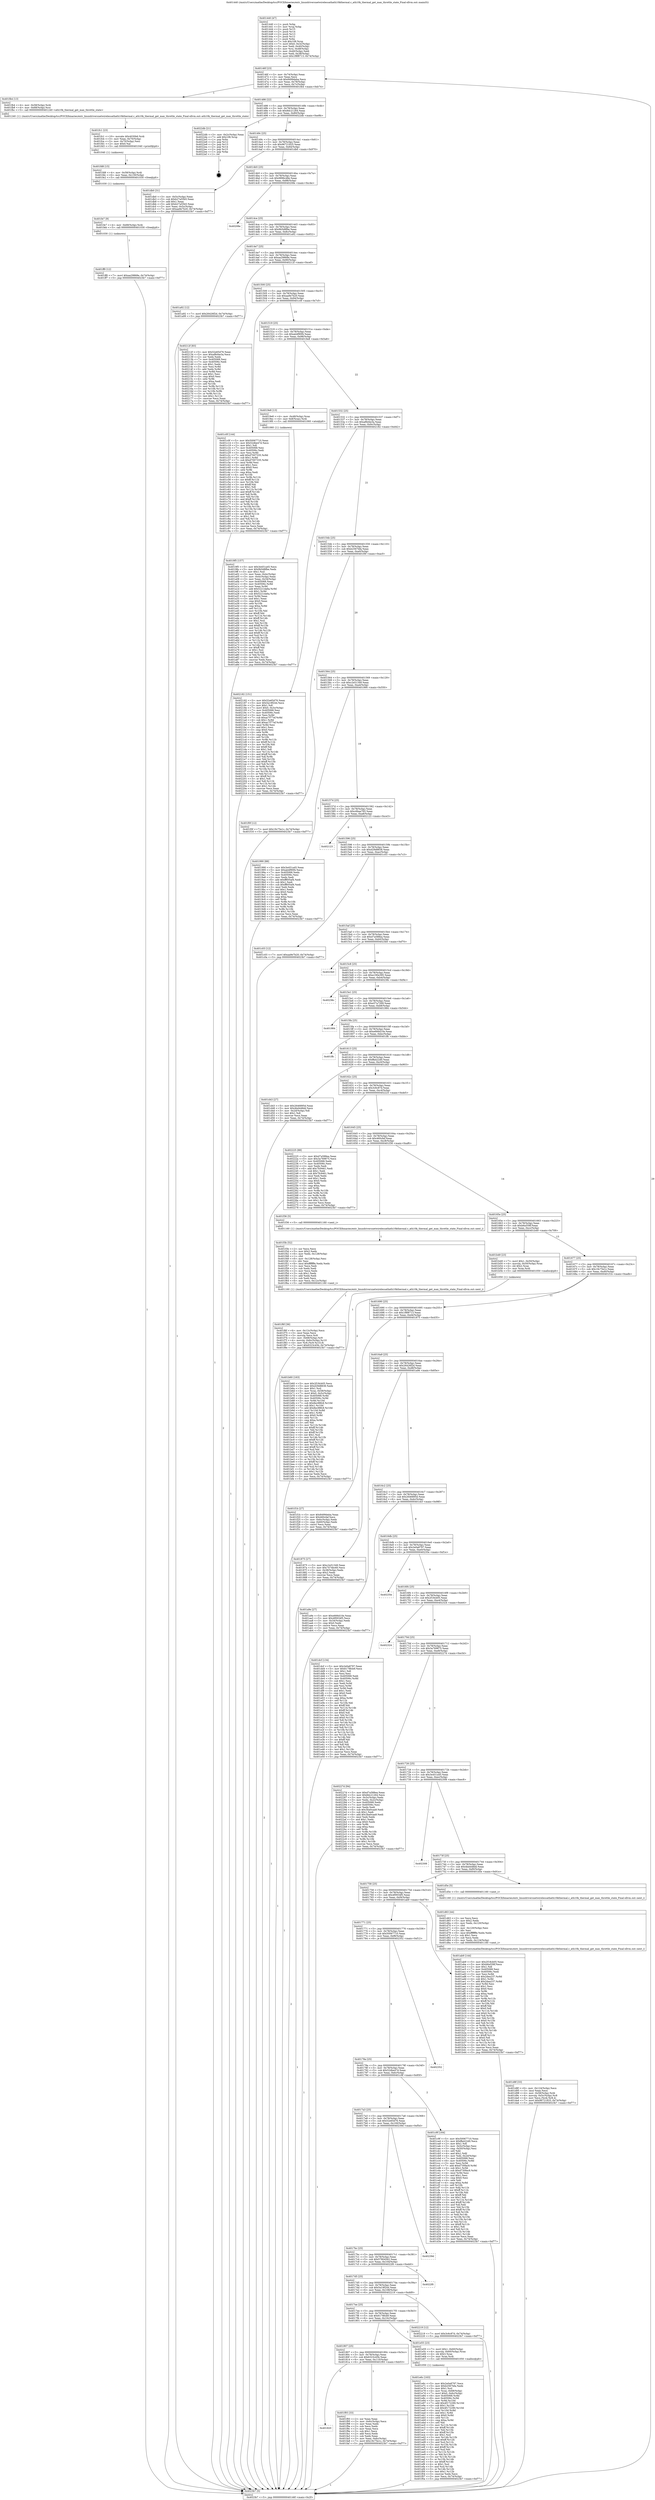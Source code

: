 digraph "0x401440" {
  label = "0x401440 (/mnt/c/Users/mathe/Desktop/tcc/POCII/binaries/extr_linuxdriversnetwirelessathath10kthermal.c_ath10k_thermal_get_max_throttle_state_Final-ollvm.out::main(0))"
  labelloc = "t"
  node[shape=record]

  Entry [label="",width=0.3,height=0.3,shape=circle,fillcolor=black,style=filled]
  "0x40146f" [label="{
     0x40146f [23]\l
     | [instrs]\l
     &nbsp;&nbsp;0x40146f \<+3\>: mov -0x74(%rbp),%eax\l
     &nbsp;&nbsp;0x401472 \<+2\>: mov %eax,%ecx\l
     &nbsp;&nbsp;0x401474 \<+6\>: sub $0x8499deba,%ecx\l
     &nbsp;&nbsp;0x40147a \<+3\>: mov %eax,-0x78(%rbp)\l
     &nbsp;&nbsp;0x40147d \<+3\>: mov %ecx,-0x7c(%rbp)\l
     &nbsp;&nbsp;0x401480 \<+6\>: je 0000000000401fb4 \<main+0xb74\>\l
  }"]
  "0x401fb4" [label="{
     0x401fb4 [13]\l
     | [instrs]\l
     &nbsp;&nbsp;0x401fb4 \<+4\>: mov -0x58(%rbp),%rdi\l
     &nbsp;&nbsp;0x401fb8 \<+4\>: mov -0x68(%rbp),%rsi\l
     &nbsp;&nbsp;0x401fbc \<+5\>: call 0000000000401240 \<ath10k_thermal_get_max_throttle_state\>\l
     | [calls]\l
     &nbsp;&nbsp;0x401240 \{1\} (/mnt/c/Users/mathe/Desktop/tcc/POCII/binaries/extr_linuxdriversnetwirelessathath10kthermal.c_ath10k_thermal_get_max_throttle_state_Final-ollvm.out::ath10k_thermal_get_max_throttle_state)\l
  }"]
  "0x401486" [label="{
     0x401486 [22]\l
     | [instrs]\l
     &nbsp;&nbsp;0x401486 \<+5\>: jmp 000000000040148b \<main+0x4b\>\l
     &nbsp;&nbsp;0x40148b \<+3\>: mov -0x78(%rbp),%eax\l
     &nbsp;&nbsp;0x40148e \<+5\>: sub $0x8dc21264,%eax\l
     &nbsp;&nbsp;0x401493 \<+3\>: mov %eax,-0x80(%rbp)\l
     &nbsp;&nbsp;0x401496 \<+6\>: je 00000000004022db \<main+0xe9b\>\l
  }"]
  Exit [label="",width=0.3,height=0.3,shape=circle,fillcolor=black,style=filled,peripheries=2]
  "0x4022db" [label="{
     0x4022db [21]\l
     | [instrs]\l
     &nbsp;&nbsp;0x4022db \<+3\>: mov -0x2c(%rbp),%eax\l
     &nbsp;&nbsp;0x4022de \<+7\>: add $0x108,%rsp\l
     &nbsp;&nbsp;0x4022e5 \<+1\>: pop %rbx\l
     &nbsp;&nbsp;0x4022e6 \<+2\>: pop %r12\l
     &nbsp;&nbsp;0x4022e8 \<+2\>: pop %r13\l
     &nbsp;&nbsp;0x4022ea \<+2\>: pop %r14\l
     &nbsp;&nbsp;0x4022ec \<+2\>: pop %r15\l
     &nbsp;&nbsp;0x4022ee \<+1\>: pop %rbp\l
     &nbsp;&nbsp;0x4022ef \<+1\>: ret\l
  }"]
  "0x40149c" [label="{
     0x40149c [25]\l
     | [instrs]\l
     &nbsp;&nbsp;0x40149c \<+5\>: jmp 00000000004014a1 \<main+0x61\>\l
     &nbsp;&nbsp;0x4014a1 \<+3\>: mov -0x78(%rbp),%eax\l
     &nbsp;&nbsp;0x4014a4 \<+5\>: sub $0x96721825,%eax\l
     &nbsp;&nbsp;0x4014a9 \<+6\>: mov %eax,-0x84(%rbp)\l
     &nbsp;&nbsp;0x4014af \<+6\>: je 0000000000401db0 \<main+0x970\>\l
  }"]
  "0x401ff0" [label="{
     0x401ff0 [12]\l
     | [instrs]\l
     &nbsp;&nbsp;0x401ff0 \<+7\>: movl $0xaa29868e,-0x74(%rbp)\l
     &nbsp;&nbsp;0x401ff7 \<+5\>: jmp 00000000004023b7 \<main+0xf77\>\l
  }"]
  "0x401db0" [label="{
     0x401db0 [31]\l
     | [instrs]\l
     &nbsp;&nbsp;0x401db0 \<+3\>: mov -0x5c(%rbp),%eax\l
     &nbsp;&nbsp;0x401db3 \<+5\>: sub $0xb27a55b5,%eax\l
     &nbsp;&nbsp;0x401db8 \<+3\>: add $0x1,%eax\l
     &nbsp;&nbsp;0x401dbb \<+5\>: add $0xb27a55b5,%eax\l
     &nbsp;&nbsp;0x401dc0 \<+3\>: mov %eax,-0x5c(%rbp)\l
     &nbsp;&nbsp;0x401dc3 \<+7\>: movl $0xaa9e7b20,-0x74(%rbp)\l
     &nbsp;&nbsp;0x401dca \<+5\>: jmp 00000000004023b7 \<main+0xf77\>\l
  }"]
  "0x4014b5" [label="{
     0x4014b5 [25]\l
     | [instrs]\l
     &nbsp;&nbsp;0x4014b5 \<+5\>: jmp 00000000004014ba \<main+0x7a\>\l
     &nbsp;&nbsp;0x4014ba \<+3\>: mov -0x78(%rbp),%eax\l
     &nbsp;&nbsp;0x4014bd \<+5\>: sub $0x9896c48e,%eax\l
     &nbsp;&nbsp;0x4014c2 \<+6\>: mov %eax,-0x88(%rbp)\l
     &nbsp;&nbsp;0x4014c8 \<+6\>: je 000000000040208e \<main+0xc4e\>\l
  }"]
  "0x401fe7" [label="{
     0x401fe7 [9]\l
     | [instrs]\l
     &nbsp;&nbsp;0x401fe7 \<+4\>: mov -0x68(%rbp),%rdi\l
     &nbsp;&nbsp;0x401feb \<+5\>: call 0000000000401030 \<free@plt\>\l
     | [calls]\l
     &nbsp;&nbsp;0x401030 \{1\} (unknown)\l
  }"]
  "0x40208e" [label="{
     0x40208e\l
  }", style=dashed]
  "0x4014ce" [label="{
     0x4014ce [25]\l
     | [instrs]\l
     &nbsp;&nbsp;0x4014ce \<+5\>: jmp 00000000004014d3 \<main+0x93\>\l
     &nbsp;&nbsp;0x4014d3 \<+3\>: mov -0x78(%rbp),%eax\l
     &nbsp;&nbsp;0x4014d6 \<+5\>: sub $0x9b5d8fbe,%eax\l
     &nbsp;&nbsp;0x4014db \<+6\>: mov %eax,-0x8c(%rbp)\l
     &nbsp;&nbsp;0x4014e1 \<+6\>: je 0000000000401a92 \<main+0x652\>\l
  }"]
  "0x401fd8" [label="{
     0x401fd8 [15]\l
     | [instrs]\l
     &nbsp;&nbsp;0x401fd8 \<+4\>: mov -0x58(%rbp),%rdi\l
     &nbsp;&nbsp;0x401fdc \<+6\>: mov %eax,-0x130(%rbp)\l
     &nbsp;&nbsp;0x401fe2 \<+5\>: call 0000000000401030 \<free@plt\>\l
     | [calls]\l
     &nbsp;&nbsp;0x401030 \{1\} (unknown)\l
  }"]
  "0x401a92" [label="{
     0x401a92 [12]\l
     | [instrs]\l
     &nbsp;&nbsp;0x401a92 \<+7\>: movl $0x26426f2d,-0x74(%rbp)\l
     &nbsp;&nbsp;0x401a99 \<+5\>: jmp 00000000004023b7 \<main+0xf77\>\l
  }"]
  "0x4014e7" [label="{
     0x4014e7 [25]\l
     | [instrs]\l
     &nbsp;&nbsp;0x4014e7 \<+5\>: jmp 00000000004014ec \<main+0xac\>\l
     &nbsp;&nbsp;0x4014ec \<+3\>: mov -0x78(%rbp),%eax\l
     &nbsp;&nbsp;0x4014ef \<+5\>: sub $0xaa29868e,%eax\l
     &nbsp;&nbsp;0x4014f4 \<+6\>: mov %eax,-0x90(%rbp)\l
     &nbsp;&nbsp;0x4014fa \<+6\>: je 000000000040212f \<main+0xcef\>\l
  }"]
  "0x401fc1" [label="{
     0x401fc1 [23]\l
     | [instrs]\l
     &nbsp;&nbsp;0x401fc1 \<+10\>: movabs $0x4030b6,%rdi\l
     &nbsp;&nbsp;0x401fcb \<+3\>: mov %eax,-0x70(%rbp)\l
     &nbsp;&nbsp;0x401fce \<+3\>: mov -0x70(%rbp),%esi\l
     &nbsp;&nbsp;0x401fd1 \<+2\>: mov $0x0,%al\l
     &nbsp;&nbsp;0x401fd3 \<+5\>: call 0000000000401040 \<printf@plt\>\l
     | [calls]\l
     &nbsp;&nbsp;0x401040 \{1\} (unknown)\l
  }"]
  "0x40212f" [label="{
     0x40212f [83]\l
     | [instrs]\l
     &nbsp;&nbsp;0x40212f \<+5\>: mov $0x52e65d76,%eax\l
     &nbsp;&nbsp;0x402134 \<+5\>: mov $0xaf6d4e3a,%ecx\l
     &nbsp;&nbsp;0x402139 \<+2\>: xor %edx,%edx\l
     &nbsp;&nbsp;0x40213b \<+7\>: mov 0x405068,%esi\l
     &nbsp;&nbsp;0x402142 \<+7\>: mov 0x40506c,%edi\l
     &nbsp;&nbsp;0x402149 \<+3\>: sub $0x1,%edx\l
     &nbsp;&nbsp;0x40214c \<+3\>: mov %esi,%r8d\l
     &nbsp;&nbsp;0x40214f \<+3\>: add %edx,%r8d\l
     &nbsp;&nbsp;0x402152 \<+4\>: imul %r8d,%esi\l
     &nbsp;&nbsp;0x402156 \<+3\>: and $0x1,%esi\l
     &nbsp;&nbsp;0x402159 \<+3\>: cmp $0x0,%esi\l
     &nbsp;&nbsp;0x40215c \<+4\>: sete %r9b\l
     &nbsp;&nbsp;0x402160 \<+3\>: cmp $0xa,%edi\l
     &nbsp;&nbsp;0x402163 \<+4\>: setl %r10b\l
     &nbsp;&nbsp;0x402167 \<+3\>: mov %r9b,%r11b\l
     &nbsp;&nbsp;0x40216a \<+3\>: and %r10b,%r11b\l
     &nbsp;&nbsp;0x40216d \<+3\>: xor %r10b,%r9b\l
     &nbsp;&nbsp;0x402170 \<+3\>: or %r9b,%r11b\l
     &nbsp;&nbsp;0x402173 \<+4\>: test $0x1,%r11b\l
     &nbsp;&nbsp;0x402177 \<+3\>: cmovne %ecx,%eax\l
     &nbsp;&nbsp;0x40217a \<+3\>: mov %eax,-0x74(%rbp)\l
     &nbsp;&nbsp;0x40217d \<+5\>: jmp 00000000004023b7 \<main+0xf77\>\l
  }"]
  "0x401500" [label="{
     0x401500 [25]\l
     | [instrs]\l
     &nbsp;&nbsp;0x401500 \<+5\>: jmp 0000000000401505 \<main+0xc5\>\l
     &nbsp;&nbsp;0x401505 \<+3\>: mov -0x78(%rbp),%eax\l
     &nbsp;&nbsp;0x401508 \<+5\>: sub $0xaa9e7b20,%eax\l
     &nbsp;&nbsp;0x40150d \<+6\>: mov %eax,-0x94(%rbp)\l
     &nbsp;&nbsp;0x401513 \<+6\>: je 0000000000401c0f \<main+0x7cf\>\l
  }"]
  "0x401820" [label="{
     0x401820\l
  }", style=dashed]
  "0x401c0f" [label="{
     0x401c0f [144]\l
     | [instrs]\l
     &nbsp;&nbsp;0x401c0f \<+5\>: mov $0x50067710,%eax\l
     &nbsp;&nbsp;0x401c14 \<+5\>: mov $0x52dbe47d,%ecx\l
     &nbsp;&nbsp;0x401c19 \<+2\>: mov $0x1,%dl\l
     &nbsp;&nbsp;0x401c1b \<+7\>: mov 0x405068,%esi\l
     &nbsp;&nbsp;0x401c22 \<+7\>: mov 0x40506c,%edi\l
     &nbsp;&nbsp;0x401c29 \<+3\>: mov %esi,%r8d\l
     &nbsp;&nbsp;0x401c2c \<+7\>: add $0xd7007335,%r8d\l
     &nbsp;&nbsp;0x401c33 \<+4\>: sub $0x1,%r8d\l
     &nbsp;&nbsp;0x401c37 \<+7\>: sub $0xd7007335,%r8d\l
     &nbsp;&nbsp;0x401c3e \<+4\>: imul %r8d,%esi\l
     &nbsp;&nbsp;0x401c42 \<+3\>: and $0x1,%esi\l
     &nbsp;&nbsp;0x401c45 \<+3\>: cmp $0x0,%esi\l
     &nbsp;&nbsp;0x401c48 \<+4\>: sete %r9b\l
     &nbsp;&nbsp;0x401c4c \<+3\>: cmp $0xa,%edi\l
     &nbsp;&nbsp;0x401c4f \<+4\>: setl %r10b\l
     &nbsp;&nbsp;0x401c53 \<+3\>: mov %r9b,%r11b\l
     &nbsp;&nbsp;0x401c56 \<+4\>: xor $0xff,%r11b\l
     &nbsp;&nbsp;0x401c5a \<+3\>: mov %r10b,%bl\l
     &nbsp;&nbsp;0x401c5d \<+3\>: xor $0xff,%bl\l
     &nbsp;&nbsp;0x401c60 \<+3\>: xor $0x1,%dl\l
     &nbsp;&nbsp;0x401c63 \<+3\>: mov %r11b,%r14b\l
     &nbsp;&nbsp;0x401c66 \<+4\>: and $0xff,%r14b\l
     &nbsp;&nbsp;0x401c6a \<+3\>: and %dl,%r9b\l
     &nbsp;&nbsp;0x401c6d \<+3\>: mov %bl,%r15b\l
     &nbsp;&nbsp;0x401c70 \<+4\>: and $0xff,%r15b\l
     &nbsp;&nbsp;0x401c74 \<+3\>: and %dl,%r10b\l
     &nbsp;&nbsp;0x401c77 \<+3\>: or %r9b,%r14b\l
     &nbsp;&nbsp;0x401c7a \<+3\>: or %r10b,%r15b\l
     &nbsp;&nbsp;0x401c7d \<+3\>: xor %r15b,%r14b\l
     &nbsp;&nbsp;0x401c80 \<+3\>: or %bl,%r11b\l
     &nbsp;&nbsp;0x401c83 \<+4\>: xor $0xff,%r11b\l
     &nbsp;&nbsp;0x401c87 \<+3\>: or $0x1,%dl\l
     &nbsp;&nbsp;0x401c8a \<+3\>: and %dl,%r11b\l
     &nbsp;&nbsp;0x401c8d \<+3\>: or %r11b,%r14b\l
     &nbsp;&nbsp;0x401c90 \<+4\>: test $0x1,%r14b\l
     &nbsp;&nbsp;0x401c94 \<+3\>: cmovne %ecx,%eax\l
     &nbsp;&nbsp;0x401c97 \<+3\>: mov %eax,-0x74(%rbp)\l
     &nbsp;&nbsp;0x401c9a \<+5\>: jmp 00000000004023b7 \<main+0xf77\>\l
  }"]
  "0x401519" [label="{
     0x401519 [25]\l
     | [instrs]\l
     &nbsp;&nbsp;0x401519 \<+5\>: jmp 000000000040151e \<main+0xde\>\l
     &nbsp;&nbsp;0x40151e \<+3\>: mov -0x78(%rbp),%eax\l
     &nbsp;&nbsp;0x401521 \<+5\>: sub $0xab4f90f4,%eax\l
     &nbsp;&nbsp;0x401526 \<+6\>: mov %eax,-0x98(%rbp)\l
     &nbsp;&nbsp;0x40152c \<+6\>: je 00000000004019e8 \<main+0x5a8\>\l
  }"]
  "0x401f93" [label="{
     0x401f93 [33]\l
     | [instrs]\l
     &nbsp;&nbsp;0x401f93 \<+2\>: xor %eax,%eax\l
     &nbsp;&nbsp;0x401f95 \<+3\>: mov -0x6c(%rbp),%ecx\l
     &nbsp;&nbsp;0x401f98 \<+2\>: mov %eax,%edx\l
     &nbsp;&nbsp;0x401f9a \<+2\>: sub %ecx,%edx\l
     &nbsp;&nbsp;0x401f9c \<+2\>: mov %eax,%ecx\l
     &nbsp;&nbsp;0x401f9e \<+3\>: sub $0x1,%ecx\l
     &nbsp;&nbsp;0x401fa1 \<+2\>: add %ecx,%edx\l
     &nbsp;&nbsp;0x401fa3 \<+2\>: sub %edx,%eax\l
     &nbsp;&nbsp;0x401fa5 \<+3\>: mov %eax,-0x6c(%rbp)\l
     &nbsp;&nbsp;0x401fa8 \<+7\>: movl $0x19c75e1c,-0x74(%rbp)\l
     &nbsp;&nbsp;0x401faf \<+5\>: jmp 00000000004023b7 \<main+0xf77\>\l
  }"]
  "0x4019e8" [label="{
     0x4019e8 [13]\l
     | [instrs]\l
     &nbsp;&nbsp;0x4019e8 \<+4\>: mov -0x48(%rbp),%rax\l
     &nbsp;&nbsp;0x4019ec \<+4\>: mov 0x8(%rax),%rdi\l
     &nbsp;&nbsp;0x4019f0 \<+5\>: call 0000000000401060 \<atoi@plt\>\l
     | [calls]\l
     &nbsp;&nbsp;0x401060 \{1\} (unknown)\l
  }"]
  "0x401532" [label="{
     0x401532 [25]\l
     | [instrs]\l
     &nbsp;&nbsp;0x401532 \<+5\>: jmp 0000000000401537 \<main+0xf7\>\l
     &nbsp;&nbsp;0x401537 \<+3\>: mov -0x78(%rbp),%eax\l
     &nbsp;&nbsp;0x40153a \<+5\>: sub $0xaf6d4e3a,%eax\l
     &nbsp;&nbsp;0x40153f \<+6\>: mov %eax,-0x9c(%rbp)\l
     &nbsp;&nbsp;0x401545 \<+6\>: je 0000000000402182 \<main+0xd42\>\l
  }"]
  "0x401f6f" [label="{
     0x401f6f [36]\l
     | [instrs]\l
     &nbsp;&nbsp;0x401f6f \<+6\>: mov -0x12c(%rbp),%ecx\l
     &nbsp;&nbsp;0x401f75 \<+3\>: imul %eax,%ecx\l
     &nbsp;&nbsp;0x401f78 \<+3\>: movslq %ecx,%r8\l
     &nbsp;&nbsp;0x401f7b \<+4\>: mov -0x68(%rbp),%r9\l
     &nbsp;&nbsp;0x401f7f \<+4\>: movslq -0x6c(%rbp),%r10\l
     &nbsp;&nbsp;0x401f83 \<+4\>: mov %r8,(%r9,%r10,8)\l
     &nbsp;&nbsp;0x401f87 \<+7\>: movl $0x6323c45b,-0x74(%rbp)\l
     &nbsp;&nbsp;0x401f8e \<+5\>: jmp 00000000004023b7 \<main+0xf77\>\l
  }"]
  "0x402182" [label="{
     0x402182 [151]\l
     | [instrs]\l
     &nbsp;&nbsp;0x402182 \<+5\>: mov $0x52e65d76,%eax\l
     &nbsp;&nbsp;0x402187 \<+5\>: mov $0x5a19f244,%ecx\l
     &nbsp;&nbsp;0x40218c \<+2\>: mov $0x1,%dl\l
     &nbsp;&nbsp;0x40218e \<+7\>: movl $0x0,-0x3c(%rbp)\l
     &nbsp;&nbsp;0x402195 \<+7\>: mov 0x405068,%esi\l
     &nbsp;&nbsp;0x40219c \<+7\>: mov 0x40506c,%edi\l
     &nbsp;&nbsp;0x4021a3 \<+3\>: mov %esi,%r8d\l
     &nbsp;&nbsp;0x4021a6 \<+7\>: sub $0xac7f77ef,%r8d\l
     &nbsp;&nbsp;0x4021ad \<+4\>: sub $0x1,%r8d\l
     &nbsp;&nbsp;0x4021b1 \<+7\>: add $0xac7f77ef,%r8d\l
     &nbsp;&nbsp;0x4021b8 \<+4\>: imul %r8d,%esi\l
     &nbsp;&nbsp;0x4021bc \<+3\>: and $0x1,%esi\l
     &nbsp;&nbsp;0x4021bf \<+3\>: cmp $0x0,%esi\l
     &nbsp;&nbsp;0x4021c2 \<+4\>: sete %r9b\l
     &nbsp;&nbsp;0x4021c6 \<+3\>: cmp $0xa,%edi\l
     &nbsp;&nbsp;0x4021c9 \<+4\>: setl %r10b\l
     &nbsp;&nbsp;0x4021cd \<+3\>: mov %r9b,%r11b\l
     &nbsp;&nbsp;0x4021d0 \<+4\>: xor $0xff,%r11b\l
     &nbsp;&nbsp;0x4021d4 \<+3\>: mov %r10b,%bl\l
     &nbsp;&nbsp;0x4021d7 \<+3\>: xor $0xff,%bl\l
     &nbsp;&nbsp;0x4021da \<+3\>: xor $0x1,%dl\l
     &nbsp;&nbsp;0x4021dd \<+3\>: mov %r11b,%r14b\l
     &nbsp;&nbsp;0x4021e0 \<+4\>: and $0xff,%r14b\l
     &nbsp;&nbsp;0x4021e4 \<+3\>: and %dl,%r9b\l
     &nbsp;&nbsp;0x4021e7 \<+3\>: mov %bl,%r15b\l
     &nbsp;&nbsp;0x4021ea \<+4\>: and $0xff,%r15b\l
     &nbsp;&nbsp;0x4021ee \<+3\>: and %dl,%r10b\l
     &nbsp;&nbsp;0x4021f1 \<+3\>: or %r9b,%r14b\l
     &nbsp;&nbsp;0x4021f4 \<+3\>: or %r10b,%r15b\l
     &nbsp;&nbsp;0x4021f7 \<+3\>: xor %r15b,%r14b\l
     &nbsp;&nbsp;0x4021fa \<+3\>: or %bl,%r11b\l
     &nbsp;&nbsp;0x4021fd \<+4\>: xor $0xff,%r11b\l
     &nbsp;&nbsp;0x402201 \<+3\>: or $0x1,%dl\l
     &nbsp;&nbsp;0x402204 \<+3\>: and %dl,%r11b\l
     &nbsp;&nbsp;0x402207 \<+3\>: or %r11b,%r14b\l
     &nbsp;&nbsp;0x40220a \<+4\>: test $0x1,%r14b\l
     &nbsp;&nbsp;0x40220e \<+3\>: cmovne %ecx,%eax\l
     &nbsp;&nbsp;0x402211 \<+3\>: mov %eax,-0x74(%rbp)\l
     &nbsp;&nbsp;0x402214 \<+5\>: jmp 00000000004023b7 \<main+0xf77\>\l
  }"]
  "0x40154b" [label="{
     0x40154b [25]\l
     | [instrs]\l
     &nbsp;&nbsp;0x40154b \<+5\>: jmp 0000000000401550 \<main+0x110\>\l
     &nbsp;&nbsp;0x401550 \<+3\>: mov -0x78(%rbp),%eax\l
     &nbsp;&nbsp;0x401553 \<+5\>: sub $0xb2567bfa,%eax\l
     &nbsp;&nbsp;0x401558 \<+6\>: mov %eax,-0xa0(%rbp)\l
     &nbsp;&nbsp;0x40155e \<+6\>: je 0000000000401f0f \<main+0xacf\>\l
  }"]
  "0x401f3b" [label="{
     0x401f3b [52]\l
     | [instrs]\l
     &nbsp;&nbsp;0x401f3b \<+2\>: xor %ecx,%ecx\l
     &nbsp;&nbsp;0x401f3d \<+5\>: mov $0x2,%edx\l
     &nbsp;&nbsp;0x401f42 \<+6\>: mov %edx,-0x128(%rbp)\l
     &nbsp;&nbsp;0x401f48 \<+1\>: cltd\l
     &nbsp;&nbsp;0x401f49 \<+6\>: mov -0x128(%rbp),%esi\l
     &nbsp;&nbsp;0x401f4f \<+2\>: idiv %esi\l
     &nbsp;&nbsp;0x401f51 \<+6\>: imul $0xfffffffe,%edx,%edx\l
     &nbsp;&nbsp;0x401f57 \<+2\>: mov %ecx,%edi\l
     &nbsp;&nbsp;0x401f59 \<+2\>: sub %edx,%edi\l
     &nbsp;&nbsp;0x401f5b \<+2\>: mov %ecx,%edx\l
     &nbsp;&nbsp;0x401f5d \<+3\>: sub $0x1,%edx\l
     &nbsp;&nbsp;0x401f60 \<+2\>: add %edx,%edi\l
     &nbsp;&nbsp;0x401f62 \<+2\>: sub %edi,%ecx\l
     &nbsp;&nbsp;0x401f64 \<+6\>: mov %ecx,-0x12c(%rbp)\l
     &nbsp;&nbsp;0x401f6a \<+5\>: call 0000000000401160 \<next_i\>\l
     | [calls]\l
     &nbsp;&nbsp;0x401160 \{1\} (/mnt/c/Users/mathe/Desktop/tcc/POCII/binaries/extr_linuxdriversnetwirelessathath10kthermal.c_ath10k_thermal_get_max_throttle_state_Final-ollvm.out::next_i)\l
  }"]
  "0x401f0f" [label="{
     0x401f0f [12]\l
     | [instrs]\l
     &nbsp;&nbsp;0x401f0f \<+7\>: movl $0x19c75e1c,-0x74(%rbp)\l
     &nbsp;&nbsp;0x401f16 \<+5\>: jmp 00000000004023b7 \<main+0xf77\>\l
  }"]
  "0x401564" [label="{
     0x401564 [25]\l
     | [instrs]\l
     &nbsp;&nbsp;0x401564 \<+5\>: jmp 0000000000401569 \<main+0x129\>\l
     &nbsp;&nbsp;0x401569 \<+3\>: mov -0x78(%rbp),%eax\l
     &nbsp;&nbsp;0x40156c \<+5\>: sub $0xc2e51349,%eax\l
     &nbsp;&nbsp;0x401571 \<+6\>: mov %eax,-0xa4(%rbp)\l
     &nbsp;&nbsp;0x401577 \<+6\>: je 0000000000401990 \<main+0x550\>\l
  }"]
  "0x401e6c" [label="{
     0x401e6c [163]\l
     | [instrs]\l
     &nbsp;&nbsp;0x401e6c \<+5\>: mov $0x2e0a8797,%ecx\l
     &nbsp;&nbsp;0x401e71 \<+5\>: mov $0xb2567bfa,%edx\l
     &nbsp;&nbsp;0x401e76 \<+3\>: mov $0x1,%sil\l
     &nbsp;&nbsp;0x401e79 \<+4\>: mov %rax,-0x68(%rbp)\l
     &nbsp;&nbsp;0x401e7d \<+7\>: movl $0x0,-0x6c(%rbp)\l
     &nbsp;&nbsp;0x401e84 \<+8\>: mov 0x405068,%r8d\l
     &nbsp;&nbsp;0x401e8c \<+8\>: mov 0x40506c,%r9d\l
     &nbsp;&nbsp;0x401e94 \<+3\>: mov %r8d,%r10d\l
     &nbsp;&nbsp;0x401e97 \<+7\>: add $0x4f172290,%r10d\l
     &nbsp;&nbsp;0x401e9e \<+4\>: sub $0x1,%r10d\l
     &nbsp;&nbsp;0x401ea2 \<+7\>: sub $0x4f172290,%r10d\l
     &nbsp;&nbsp;0x401ea9 \<+4\>: imul %r10d,%r8d\l
     &nbsp;&nbsp;0x401ead \<+4\>: and $0x1,%r8d\l
     &nbsp;&nbsp;0x401eb1 \<+4\>: cmp $0x0,%r8d\l
     &nbsp;&nbsp;0x401eb5 \<+4\>: sete %r11b\l
     &nbsp;&nbsp;0x401eb9 \<+4\>: cmp $0xa,%r9d\l
     &nbsp;&nbsp;0x401ebd \<+3\>: setl %bl\l
     &nbsp;&nbsp;0x401ec0 \<+3\>: mov %r11b,%r14b\l
     &nbsp;&nbsp;0x401ec3 \<+4\>: xor $0xff,%r14b\l
     &nbsp;&nbsp;0x401ec7 \<+3\>: mov %bl,%r15b\l
     &nbsp;&nbsp;0x401eca \<+4\>: xor $0xff,%r15b\l
     &nbsp;&nbsp;0x401ece \<+4\>: xor $0x1,%sil\l
     &nbsp;&nbsp;0x401ed2 \<+3\>: mov %r14b,%r12b\l
     &nbsp;&nbsp;0x401ed5 \<+4\>: and $0xff,%r12b\l
     &nbsp;&nbsp;0x401ed9 \<+3\>: and %sil,%r11b\l
     &nbsp;&nbsp;0x401edc \<+3\>: mov %r15b,%r13b\l
     &nbsp;&nbsp;0x401edf \<+4\>: and $0xff,%r13b\l
     &nbsp;&nbsp;0x401ee3 \<+3\>: and %sil,%bl\l
     &nbsp;&nbsp;0x401ee6 \<+3\>: or %r11b,%r12b\l
     &nbsp;&nbsp;0x401ee9 \<+3\>: or %bl,%r13b\l
     &nbsp;&nbsp;0x401eec \<+3\>: xor %r13b,%r12b\l
     &nbsp;&nbsp;0x401eef \<+3\>: or %r15b,%r14b\l
     &nbsp;&nbsp;0x401ef2 \<+4\>: xor $0xff,%r14b\l
     &nbsp;&nbsp;0x401ef6 \<+4\>: or $0x1,%sil\l
     &nbsp;&nbsp;0x401efa \<+3\>: and %sil,%r14b\l
     &nbsp;&nbsp;0x401efd \<+3\>: or %r14b,%r12b\l
     &nbsp;&nbsp;0x401f00 \<+4\>: test $0x1,%r12b\l
     &nbsp;&nbsp;0x401f04 \<+3\>: cmovne %edx,%ecx\l
     &nbsp;&nbsp;0x401f07 \<+3\>: mov %ecx,-0x74(%rbp)\l
     &nbsp;&nbsp;0x401f0a \<+5\>: jmp 00000000004023b7 \<main+0xf77\>\l
  }"]
  "0x401990" [label="{
     0x401990 [88]\l
     | [instrs]\l
     &nbsp;&nbsp;0x401990 \<+5\>: mov $0x3e451a45,%eax\l
     &nbsp;&nbsp;0x401995 \<+5\>: mov $0xab4f90f4,%ecx\l
     &nbsp;&nbsp;0x40199a \<+7\>: mov 0x405068,%edx\l
     &nbsp;&nbsp;0x4019a1 \<+7\>: mov 0x40506c,%esi\l
     &nbsp;&nbsp;0x4019a8 \<+2\>: mov %edx,%edi\l
     &nbsp;&nbsp;0x4019aa \<+6\>: add $0xff605af4,%edi\l
     &nbsp;&nbsp;0x4019b0 \<+3\>: sub $0x1,%edi\l
     &nbsp;&nbsp;0x4019b3 \<+6\>: sub $0xff605af4,%edi\l
     &nbsp;&nbsp;0x4019b9 \<+3\>: imul %edi,%edx\l
     &nbsp;&nbsp;0x4019bc \<+3\>: and $0x1,%edx\l
     &nbsp;&nbsp;0x4019bf \<+3\>: cmp $0x0,%edx\l
     &nbsp;&nbsp;0x4019c2 \<+4\>: sete %r8b\l
     &nbsp;&nbsp;0x4019c6 \<+3\>: cmp $0xa,%esi\l
     &nbsp;&nbsp;0x4019c9 \<+4\>: setl %r9b\l
     &nbsp;&nbsp;0x4019cd \<+3\>: mov %r8b,%r10b\l
     &nbsp;&nbsp;0x4019d0 \<+3\>: and %r9b,%r10b\l
     &nbsp;&nbsp;0x4019d3 \<+3\>: xor %r9b,%r8b\l
     &nbsp;&nbsp;0x4019d6 \<+3\>: or %r8b,%r10b\l
     &nbsp;&nbsp;0x4019d9 \<+4\>: test $0x1,%r10b\l
     &nbsp;&nbsp;0x4019dd \<+3\>: cmovne %ecx,%eax\l
     &nbsp;&nbsp;0x4019e0 \<+3\>: mov %eax,-0x74(%rbp)\l
     &nbsp;&nbsp;0x4019e3 \<+5\>: jmp 00000000004023b7 \<main+0xf77\>\l
  }"]
  "0x40157d" [label="{
     0x40157d [25]\l
     | [instrs]\l
     &nbsp;&nbsp;0x40157d \<+5\>: jmp 0000000000401582 \<main+0x142\>\l
     &nbsp;&nbsp;0x401582 \<+3\>: mov -0x78(%rbp),%eax\l
     &nbsp;&nbsp;0x401585 \<+5\>: sub $0xc6baa765,%eax\l
     &nbsp;&nbsp;0x40158a \<+6\>: mov %eax,-0xa8(%rbp)\l
     &nbsp;&nbsp;0x401590 \<+6\>: je 0000000000402123 \<main+0xce3\>\l
  }"]
  "0x401807" [label="{
     0x401807 [25]\l
     | [instrs]\l
     &nbsp;&nbsp;0x401807 \<+5\>: jmp 000000000040180c \<main+0x3cc\>\l
     &nbsp;&nbsp;0x40180c \<+3\>: mov -0x78(%rbp),%eax\l
     &nbsp;&nbsp;0x40180f \<+5\>: sub $0x6323c45b,%eax\l
     &nbsp;&nbsp;0x401814 \<+6\>: mov %eax,-0x110(%rbp)\l
     &nbsp;&nbsp;0x40181a \<+6\>: je 0000000000401f93 \<main+0xb53\>\l
  }"]
  "0x402123" [label="{
     0x402123\l
  }", style=dashed]
  "0x401596" [label="{
     0x401596 [25]\l
     | [instrs]\l
     &nbsp;&nbsp;0x401596 \<+5\>: jmp 000000000040159b \<main+0x15b\>\l
     &nbsp;&nbsp;0x40159b \<+3\>: mov -0x78(%rbp),%eax\l
     &nbsp;&nbsp;0x40159e \<+5\>: sub $0xd29d8838,%eax\l
     &nbsp;&nbsp;0x4015a3 \<+6\>: mov %eax,-0xac(%rbp)\l
     &nbsp;&nbsp;0x4015a9 \<+6\>: je 0000000000401c03 \<main+0x7c3\>\l
  }"]
  "0x401e55" [label="{
     0x401e55 [23]\l
     | [instrs]\l
     &nbsp;&nbsp;0x401e55 \<+7\>: movl $0x1,-0x60(%rbp)\l
     &nbsp;&nbsp;0x401e5c \<+4\>: movslq -0x60(%rbp),%rax\l
     &nbsp;&nbsp;0x401e60 \<+4\>: shl $0x3,%rax\l
     &nbsp;&nbsp;0x401e64 \<+3\>: mov %rax,%rdi\l
     &nbsp;&nbsp;0x401e67 \<+5\>: call 0000000000401050 \<malloc@plt\>\l
     | [calls]\l
     &nbsp;&nbsp;0x401050 \{1\} (unknown)\l
  }"]
  "0x401c03" [label="{
     0x401c03 [12]\l
     | [instrs]\l
     &nbsp;&nbsp;0x401c03 \<+7\>: movl $0xaa9e7b20,-0x74(%rbp)\l
     &nbsp;&nbsp;0x401c0a \<+5\>: jmp 00000000004023b7 \<main+0xf77\>\l
  }"]
  "0x4015af" [label="{
     0x4015af [25]\l
     | [instrs]\l
     &nbsp;&nbsp;0x4015af \<+5\>: jmp 00000000004015b4 \<main+0x174\>\l
     &nbsp;&nbsp;0x4015b4 \<+3\>: mov -0x78(%rbp),%eax\l
     &nbsp;&nbsp;0x4015b7 \<+5\>: sub $0xd7a588ea,%eax\l
     &nbsp;&nbsp;0x4015bc \<+6\>: mov %eax,-0xb0(%rbp)\l
     &nbsp;&nbsp;0x4015c2 \<+6\>: je 00000000004023b0 \<main+0xf70\>\l
  }"]
  "0x4017ee" [label="{
     0x4017ee [25]\l
     | [instrs]\l
     &nbsp;&nbsp;0x4017ee \<+5\>: jmp 00000000004017f3 \<main+0x3b3\>\l
     &nbsp;&nbsp;0x4017f3 \<+3\>: mov -0x78(%rbp),%eax\l
     &nbsp;&nbsp;0x4017f6 \<+5\>: sub $0x6178fcb9,%eax\l
     &nbsp;&nbsp;0x4017fb \<+6\>: mov %eax,-0x10c(%rbp)\l
     &nbsp;&nbsp;0x401801 \<+6\>: je 0000000000401e55 \<main+0xa15\>\l
  }"]
  "0x4023b0" [label="{
     0x4023b0\l
  }", style=dashed]
  "0x4015c8" [label="{
     0x4015c8 [25]\l
     | [instrs]\l
     &nbsp;&nbsp;0x4015c8 \<+5\>: jmp 00000000004015cd \<main+0x18d\>\l
     &nbsp;&nbsp;0x4015cd \<+3\>: mov -0x78(%rbp),%eax\l
     &nbsp;&nbsp;0x4015d0 \<+5\>: sub $0xe190e395,%eax\l
     &nbsp;&nbsp;0x4015d5 \<+6\>: mov %eax,-0xb4(%rbp)\l
     &nbsp;&nbsp;0x4015db \<+6\>: je 000000000040238c \<main+0xf4c\>\l
  }"]
  "0x402219" [label="{
     0x402219 [12]\l
     | [instrs]\l
     &nbsp;&nbsp;0x402219 \<+7\>: movl $0x3c6c87d,-0x74(%rbp)\l
     &nbsp;&nbsp;0x402220 \<+5\>: jmp 00000000004023b7 \<main+0xf77\>\l
  }"]
  "0x40238c" [label="{
     0x40238c\l
  }", style=dashed]
  "0x4015e1" [label="{
     0x4015e1 [25]\l
     | [instrs]\l
     &nbsp;&nbsp;0x4015e1 \<+5\>: jmp 00000000004015e6 \<main+0x1a6\>\l
     &nbsp;&nbsp;0x4015e6 \<+3\>: mov -0x78(%rbp),%eax\l
     &nbsp;&nbsp;0x4015e9 \<+5\>: sub $0xe57a7269,%eax\l
     &nbsp;&nbsp;0x4015ee \<+6\>: mov %eax,-0xb8(%rbp)\l
     &nbsp;&nbsp;0x4015f4 \<+6\>: je 0000000000401984 \<main+0x544\>\l
  }"]
  "0x4017d5" [label="{
     0x4017d5 [25]\l
     | [instrs]\l
     &nbsp;&nbsp;0x4017d5 \<+5\>: jmp 00000000004017da \<main+0x39a\>\l
     &nbsp;&nbsp;0x4017da \<+3\>: mov -0x78(%rbp),%eax\l
     &nbsp;&nbsp;0x4017dd \<+5\>: sub $0x5a19f244,%eax\l
     &nbsp;&nbsp;0x4017e2 \<+6\>: mov %eax,-0x108(%rbp)\l
     &nbsp;&nbsp;0x4017e8 \<+6\>: je 0000000000402219 \<main+0xdd9\>\l
  }"]
  "0x401984" [label="{
     0x401984\l
  }", style=dashed]
  "0x4015fa" [label="{
     0x4015fa [25]\l
     | [instrs]\l
     &nbsp;&nbsp;0x4015fa \<+5\>: jmp 00000000004015ff \<main+0x1bf\>\l
     &nbsp;&nbsp;0x4015ff \<+3\>: mov -0x78(%rbp),%eax\l
     &nbsp;&nbsp;0x401602 \<+5\>: sub $0xe666d10e,%eax\l
     &nbsp;&nbsp;0x401607 \<+6\>: mov %eax,-0xbc(%rbp)\l
     &nbsp;&nbsp;0x40160d \<+6\>: je 0000000000401ffc \<main+0xbbc\>\l
  }"]
  "0x4022f0" [label="{
     0x4022f0\l
  }", style=dashed]
  "0x401ffc" [label="{
     0x401ffc\l
  }", style=dashed]
  "0x401613" [label="{
     0x401613 [25]\l
     | [instrs]\l
     &nbsp;&nbsp;0x401613 \<+5\>: jmp 0000000000401618 \<main+0x1d8\>\l
     &nbsp;&nbsp;0x401618 \<+3\>: mov -0x78(%rbp),%eax\l
     &nbsp;&nbsp;0x40161b \<+5\>: sub $0xffa422d0,%eax\l
     &nbsp;&nbsp;0x401620 \<+6\>: mov %eax,-0xc0(%rbp)\l
     &nbsp;&nbsp;0x401626 \<+6\>: je 0000000000401d43 \<main+0x903\>\l
  }"]
  "0x4017bc" [label="{
     0x4017bc [25]\l
     | [instrs]\l
     &nbsp;&nbsp;0x4017bc \<+5\>: jmp 00000000004017c1 \<main+0x381\>\l
     &nbsp;&nbsp;0x4017c1 \<+3\>: mov -0x78(%rbp),%eax\l
     &nbsp;&nbsp;0x4017c4 \<+5\>: sub $0x57804562,%eax\l
     &nbsp;&nbsp;0x4017c9 \<+6\>: mov %eax,-0x104(%rbp)\l
     &nbsp;&nbsp;0x4017cf \<+6\>: je 00000000004022f0 \<main+0xeb0\>\l
  }"]
  "0x401d43" [label="{
     0x401d43 [27]\l
     | [instrs]\l
     &nbsp;&nbsp;0x401d43 \<+5\>: mov $0x2646895d,%eax\l
     &nbsp;&nbsp;0x401d48 \<+5\>: mov $0x4bd448dd,%ecx\l
     &nbsp;&nbsp;0x401d4d \<+3\>: mov -0x2d(%rbp),%dl\l
     &nbsp;&nbsp;0x401d50 \<+3\>: test $0x1,%dl\l
     &nbsp;&nbsp;0x401d53 \<+3\>: cmovne %ecx,%eax\l
     &nbsp;&nbsp;0x401d56 \<+3\>: mov %eax,-0x74(%rbp)\l
     &nbsp;&nbsp;0x401d59 \<+5\>: jmp 00000000004023b7 \<main+0xf77\>\l
  }"]
  "0x40162c" [label="{
     0x40162c [25]\l
     | [instrs]\l
     &nbsp;&nbsp;0x40162c \<+5\>: jmp 0000000000401631 \<main+0x1f1\>\l
     &nbsp;&nbsp;0x401631 \<+3\>: mov -0x78(%rbp),%eax\l
     &nbsp;&nbsp;0x401634 \<+5\>: sub $0x3c6c87d,%eax\l
     &nbsp;&nbsp;0x401639 \<+6\>: mov %eax,-0xc4(%rbp)\l
     &nbsp;&nbsp;0x40163f \<+6\>: je 0000000000402225 \<main+0xde5\>\l
  }"]
  "0x40239d" [label="{
     0x40239d\l
  }", style=dashed]
  "0x402225" [label="{
     0x402225 [88]\l
     | [instrs]\l
     &nbsp;&nbsp;0x402225 \<+5\>: mov $0xd7a588ea,%eax\l
     &nbsp;&nbsp;0x40222a \<+5\>: mov $0x3a769875,%ecx\l
     &nbsp;&nbsp;0x40222f \<+7\>: mov 0x405068,%edx\l
     &nbsp;&nbsp;0x402236 \<+7\>: mov 0x40506c,%esi\l
     &nbsp;&nbsp;0x40223d \<+2\>: mov %edx,%edi\l
     &nbsp;&nbsp;0x40223f \<+6\>: add $0x7fc9461,%edi\l
     &nbsp;&nbsp;0x402245 \<+3\>: sub $0x1,%edi\l
     &nbsp;&nbsp;0x402248 \<+6\>: sub $0x7fc9461,%edi\l
     &nbsp;&nbsp;0x40224e \<+3\>: imul %edi,%edx\l
     &nbsp;&nbsp;0x402251 \<+3\>: and $0x1,%edx\l
     &nbsp;&nbsp;0x402254 \<+3\>: cmp $0x0,%edx\l
     &nbsp;&nbsp;0x402257 \<+4\>: sete %r8b\l
     &nbsp;&nbsp;0x40225b \<+3\>: cmp $0xa,%esi\l
     &nbsp;&nbsp;0x40225e \<+4\>: setl %r9b\l
     &nbsp;&nbsp;0x402262 \<+3\>: mov %r8b,%r10b\l
     &nbsp;&nbsp;0x402265 \<+3\>: and %r9b,%r10b\l
     &nbsp;&nbsp;0x402268 \<+3\>: xor %r9b,%r8b\l
     &nbsp;&nbsp;0x40226b \<+3\>: or %r8b,%r10b\l
     &nbsp;&nbsp;0x40226e \<+4\>: test $0x1,%r10b\l
     &nbsp;&nbsp;0x402272 \<+3\>: cmovne %ecx,%eax\l
     &nbsp;&nbsp;0x402275 \<+3\>: mov %eax,-0x74(%rbp)\l
     &nbsp;&nbsp;0x402278 \<+5\>: jmp 00000000004023b7 \<main+0xf77\>\l
  }"]
  "0x401645" [label="{
     0x401645 [25]\l
     | [instrs]\l
     &nbsp;&nbsp;0x401645 \<+5\>: jmp 000000000040164a \<main+0x20a\>\l
     &nbsp;&nbsp;0x40164a \<+3\>: mov -0x78(%rbp),%eax\l
     &nbsp;&nbsp;0x40164d \<+5\>: sub $0x460cfaf,%eax\l
     &nbsp;&nbsp;0x401652 \<+6\>: mov %eax,-0xc8(%rbp)\l
     &nbsp;&nbsp;0x401658 \<+6\>: je 0000000000401f36 \<main+0xaf6\>\l
  }"]
  "0x401d8f" [label="{
     0x401d8f [33]\l
     | [instrs]\l
     &nbsp;&nbsp;0x401d8f \<+6\>: mov -0x124(%rbp),%ecx\l
     &nbsp;&nbsp;0x401d95 \<+3\>: imul %eax,%ecx\l
     &nbsp;&nbsp;0x401d98 \<+4\>: mov -0x58(%rbp),%rdi\l
     &nbsp;&nbsp;0x401d9c \<+4\>: movslq -0x5c(%rbp),%r8\l
     &nbsp;&nbsp;0x401da0 \<+4\>: mov %ecx,(%rdi,%r8,4)\l
     &nbsp;&nbsp;0x401da4 \<+7\>: movl $0x96721825,-0x74(%rbp)\l
     &nbsp;&nbsp;0x401dab \<+5\>: jmp 00000000004023b7 \<main+0xf77\>\l
  }"]
  "0x401f36" [label="{
     0x401f36 [5]\l
     | [instrs]\l
     &nbsp;&nbsp;0x401f36 \<+5\>: call 0000000000401160 \<next_i\>\l
     | [calls]\l
     &nbsp;&nbsp;0x401160 \{1\} (/mnt/c/Users/mathe/Desktop/tcc/POCII/binaries/extr_linuxdriversnetwirelessathath10kthermal.c_ath10k_thermal_get_max_throttle_state_Final-ollvm.out::next_i)\l
  }"]
  "0x40165e" [label="{
     0x40165e [25]\l
     | [instrs]\l
     &nbsp;&nbsp;0x40165e \<+5\>: jmp 0000000000401663 \<main+0x223\>\l
     &nbsp;&nbsp;0x401663 \<+3\>: mov -0x78(%rbp),%eax\l
     &nbsp;&nbsp;0x401666 \<+5\>: sub $0xb6a558f,%eax\l
     &nbsp;&nbsp;0x40166b \<+6\>: mov %eax,-0xcc(%rbp)\l
     &nbsp;&nbsp;0x401671 \<+6\>: je 0000000000401b49 \<main+0x709\>\l
  }"]
  "0x401d63" [label="{
     0x401d63 [44]\l
     | [instrs]\l
     &nbsp;&nbsp;0x401d63 \<+2\>: xor %ecx,%ecx\l
     &nbsp;&nbsp;0x401d65 \<+5\>: mov $0x2,%edx\l
     &nbsp;&nbsp;0x401d6a \<+6\>: mov %edx,-0x120(%rbp)\l
     &nbsp;&nbsp;0x401d70 \<+1\>: cltd\l
     &nbsp;&nbsp;0x401d71 \<+6\>: mov -0x120(%rbp),%esi\l
     &nbsp;&nbsp;0x401d77 \<+2\>: idiv %esi\l
     &nbsp;&nbsp;0x401d79 \<+6\>: imul $0xfffffffe,%edx,%edx\l
     &nbsp;&nbsp;0x401d7f \<+3\>: sub $0x1,%ecx\l
     &nbsp;&nbsp;0x401d82 \<+2\>: sub %ecx,%edx\l
     &nbsp;&nbsp;0x401d84 \<+6\>: mov %edx,-0x124(%rbp)\l
     &nbsp;&nbsp;0x401d8a \<+5\>: call 0000000000401160 \<next_i\>\l
     | [calls]\l
     &nbsp;&nbsp;0x401160 \{1\} (/mnt/c/Users/mathe/Desktop/tcc/POCII/binaries/extr_linuxdriversnetwirelessathath10kthermal.c_ath10k_thermal_get_max_throttle_state_Final-ollvm.out::next_i)\l
  }"]
  "0x401b49" [label="{
     0x401b49 [23]\l
     | [instrs]\l
     &nbsp;&nbsp;0x401b49 \<+7\>: movl $0x1,-0x50(%rbp)\l
     &nbsp;&nbsp;0x401b50 \<+4\>: movslq -0x50(%rbp),%rax\l
     &nbsp;&nbsp;0x401b54 \<+4\>: shl $0x2,%rax\l
     &nbsp;&nbsp;0x401b58 \<+3\>: mov %rax,%rdi\l
     &nbsp;&nbsp;0x401b5b \<+5\>: call 0000000000401050 \<malloc@plt\>\l
     | [calls]\l
     &nbsp;&nbsp;0x401050 \{1\} (unknown)\l
  }"]
  "0x401677" [label="{
     0x401677 [25]\l
     | [instrs]\l
     &nbsp;&nbsp;0x401677 \<+5\>: jmp 000000000040167c \<main+0x23c\>\l
     &nbsp;&nbsp;0x40167c \<+3\>: mov -0x78(%rbp),%eax\l
     &nbsp;&nbsp;0x40167f \<+5\>: sub $0x19c75e1c,%eax\l
     &nbsp;&nbsp;0x401684 \<+6\>: mov %eax,-0xd0(%rbp)\l
     &nbsp;&nbsp;0x40168a \<+6\>: je 0000000000401f1b \<main+0xadb\>\l
  }"]
  "0x4017a3" [label="{
     0x4017a3 [25]\l
     | [instrs]\l
     &nbsp;&nbsp;0x4017a3 \<+5\>: jmp 00000000004017a8 \<main+0x368\>\l
     &nbsp;&nbsp;0x4017a8 \<+3\>: mov -0x78(%rbp),%eax\l
     &nbsp;&nbsp;0x4017ab \<+5\>: sub $0x52e65d76,%eax\l
     &nbsp;&nbsp;0x4017b0 \<+6\>: mov %eax,-0x100(%rbp)\l
     &nbsp;&nbsp;0x4017b6 \<+6\>: je 000000000040239d \<main+0xf5d\>\l
  }"]
  "0x401f1b" [label="{
     0x401f1b [27]\l
     | [instrs]\l
     &nbsp;&nbsp;0x401f1b \<+5\>: mov $0x8499deba,%eax\l
     &nbsp;&nbsp;0x401f20 \<+5\>: mov $0x460cfaf,%ecx\l
     &nbsp;&nbsp;0x401f25 \<+3\>: mov -0x6c(%rbp),%edx\l
     &nbsp;&nbsp;0x401f28 \<+3\>: cmp -0x60(%rbp),%edx\l
     &nbsp;&nbsp;0x401f2b \<+3\>: cmovl %ecx,%eax\l
     &nbsp;&nbsp;0x401f2e \<+3\>: mov %eax,-0x74(%rbp)\l
     &nbsp;&nbsp;0x401f31 \<+5\>: jmp 00000000004023b7 \<main+0xf77\>\l
  }"]
  "0x401690" [label="{
     0x401690 [25]\l
     | [instrs]\l
     &nbsp;&nbsp;0x401690 \<+5\>: jmp 0000000000401695 \<main+0x255\>\l
     &nbsp;&nbsp;0x401695 \<+3\>: mov -0x78(%rbp),%eax\l
     &nbsp;&nbsp;0x401698 \<+5\>: sub $0x1f8f8713,%eax\l
     &nbsp;&nbsp;0x40169d \<+6\>: mov %eax,-0xd4(%rbp)\l
     &nbsp;&nbsp;0x4016a3 \<+6\>: je 0000000000401875 \<main+0x435\>\l
  }"]
  "0x401c9f" [label="{
     0x401c9f [164]\l
     | [instrs]\l
     &nbsp;&nbsp;0x401c9f \<+5\>: mov $0x50067710,%eax\l
     &nbsp;&nbsp;0x401ca4 \<+5\>: mov $0xffa422d0,%ecx\l
     &nbsp;&nbsp;0x401ca9 \<+2\>: mov $0x1,%dl\l
     &nbsp;&nbsp;0x401cab \<+3\>: mov -0x5c(%rbp),%esi\l
     &nbsp;&nbsp;0x401cae \<+3\>: cmp -0x50(%rbp),%esi\l
     &nbsp;&nbsp;0x401cb1 \<+4\>: setl %dil\l
     &nbsp;&nbsp;0x401cb5 \<+4\>: and $0x1,%dil\l
     &nbsp;&nbsp;0x401cb9 \<+4\>: mov %dil,-0x2d(%rbp)\l
     &nbsp;&nbsp;0x401cbd \<+7\>: mov 0x405068,%esi\l
     &nbsp;&nbsp;0x401cc4 \<+8\>: mov 0x40506c,%r8d\l
     &nbsp;&nbsp;0x401ccc \<+3\>: mov %esi,%r9d\l
     &nbsp;&nbsp;0x401ccf \<+7\>: add $0xd730fac9,%r9d\l
     &nbsp;&nbsp;0x401cd6 \<+4\>: sub $0x1,%r9d\l
     &nbsp;&nbsp;0x401cda \<+7\>: sub $0xd730fac9,%r9d\l
     &nbsp;&nbsp;0x401ce1 \<+4\>: imul %r9d,%esi\l
     &nbsp;&nbsp;0x401ce5 \<+3\>: and $0x1,%esi\l
     &nbsp;&nbsp;0x401ce8 \<+3\>: cmp $0x0,%esi\l
     &nbsp;&nbsp;0x401ceb \<+4\>: sete %dil\l
     &nbsp;&nbsp;0x401cef \<+4\>: cmp $0xa,%r8d\l
     &nbsp;&nbsp;0x401cf3 \<+4\>: setl %r10b\l
     &nbsp;&nbsp;0x401cf7 \<+3\>: mov %dil,%r11b\l
     &nbsp;&nbsp;0x401cfa \<+4\>: xor $0xff,%r11b\l
     &nbsp;&nbsp;0x401cfe \<+3\>: mov %r10b,%bl\l
     &nbsp;&nbsp;0x401d01 \<+3\>: xor $0xff,%bl\l
     &nbsp;&nbsp;0x401d04 \<+3\>: xor $0x1,%dl\l
     &nbsp;&nbsp;0x401d07 \<+3\>: mov %r11b,%r14b\l
     &nbsp;&nbsp;0x401d0a \<+4\>: and $0xff,%r14b\l
     &nbsp;&nbsp;0x401d0e \<+3\>: and %dl,%dil\l
     &nbsp;&nbsp;0x401d11 \<+3\>: mov %bl,%r15b\l
     &nbsp;&nbsp;0x401d14 \<+4\>: and $0xff,%r15b\l
     &nbsp;&nbsp;0x401d18 \<+3\>: and %dl,%r10b\l
     &nbsp;&nbsp;0x401d1b \<+3\>: or %dil,%r14b\l
     &nbsp;&nbsp;0x401d1e \<+3\>: or %r10b,%r15b\l
     &nbsp;&nbsp;0x401d21 \<+3\>: xor %r15b,%r14b\l
     &nbsp;&nbsp;0x401d24 \<+3\>: or %bl,%r11b\l
     &nbsp;&nbsp;0x401d27 \<+4\>: xor $0xff,%r11b\l
     &nbsp;&nbsp;0x401d2b \<+3\>: or $0x1,%dl\l
     &nbsp;&nbsp;0x401d2e \<+3\>: and %dl,%r11b\l
     &nbsp;&nbsp;0x401d31 \<+3\>: or %r11b,%r14b\l
     &nbsp;&nbsp;0x401d34 \<+4\>: test $0x1,%r14b\l
     &nbsp;&nbsp;0x401d38 \<+3\>: cmovne %ecx,%eax\l
     &nbsp;&nbsp;0x401d3b \<+3\>: mov %eax,-0x74(%rbp)\l
     &nbsp;&nbsp;0x401d3e \<+5\>: jmp 00000000004023b7 \<main+0xf77\>\l
  }"]
  "0x401875" [label="{
     0x401875 [27]\l
     | [instrs]\l
     &nbsp;&nbsp;0x401875 \<+5\>: mov $0xc2e51349,%eax\l
     &nbsp;&nbsp;0x40187a \<+5\>: mov $0x7474bc60,%ecx\l
     &nbsp;&nbsp;0x40187f \<+3\>: mov -0x38(%rbp),%edx\l
     &nbsp;&nbsp;0x401882 \<+3\>: cmp $0x2,%edx\l
     &nbsp;&nbsp;0x401885 \<+3\>: cmovne %ecx,%eax\l
     &nbsp;&nbsp;0x401888 \<+3\>: mov %eax,-0x74(%rbp)\l
     &nbsp;&nbsp;0x40188b \<+5\>: jmp 00000000004023b7 \<main+0xf77\>\l
  }"]
  "0x4016a9" [label="{
     0x4016a9 [25]\l
     | [instrs]\l
     &nbsp;&nbsp;0x4016a9 \<+5\>: jmp 00000000004016ae \<main+0x26e\>\l
     &nbsp;&nbsp;0x4016ae \<+3\>: mov -0x78(%rbp),%eax\l
     &nbsp;&nbsp;0x4016b1 \<+5\>: sub $0x26426f2d,%eax\l
     &nbsp;&nbsp;0x4016b6 \<+6\>: mov %eax,-0xd8(%rbp)\l
     &nbsp;&nbsp;0x4016bc \<+6\>: je 0000000000401a9e \<main+0x65e\>\l
  }"]
  "0x4023b7" [label="{
     0x4023b7 [5]\l
     | [instrs]\l
     &nbsp;&nbsp;0x4023b7 \<+5\>: jmp 000000000040146f \<main+0x2f\>\l
  }"]
  "0x401440" [label="{
     0x401440 [47]\l
     | [instrs]\l
     &nbsp;&nbsp;0x401440 \<+1\>: push %rbp\l
     &nbsp;&nbsp;0x401441 \<+3\>: mov %rsp,%rbp\l
     &nbsp;&nbsp;0x401444 \<+2\>: push %r15\l
     &nbsp;&nbsp;0x401446 \<+2\>: push %r14\l
     &nbsp;&nbsp;0x401448 \<+2\>: push %r13\l
     &nbsp;&nbsp;0x40144a \<+2\>: push %r12\l
     &nbsp;&nbsp;0x40144c \<+1\>: push %rbx\l
     &nbsp;&nbsp;0x40144d \<+7\>: sub $0x108,%rsp\l
     &nbsp;&nbsp;0x401454 \<+7\>: movl $0x0,-0x3c(%rbp)\l
     &nbsp;&nbsp;0x40145b \<+3\>: mov %edi,-0x40(%rbp)\l
     &nbsp;&nbsp;0x40145e \<+4\>: mov %rsi,-0x48(%rbp)\l
     &nbsp;&nbsp;0x401462 \<+3\>: mov -0x40(%rbp),%edi\l
     &nbsp;&nbsp;0x401465 \<+3\>: mov %edi,-0x38(%rbp)\l
     &nbsp;&nbsp;0x401468 \<+7\>: movl $0x1f8f8713,-0x74(%rbp)\l
  }"]
  "0x4019f5" [label="{
     0x4019f5 [157]\l
     | [instrs]\l
     &nbsp;&nbsp;0x4019f5 \<+5\>: mov $0x3e451a45,%ecx\l
     &nbsp;&nbsp;0x4019fa \<+5\>: mov $0x9b5d8fbe,%edx\l
     &nbsp;&nbsp;0x4019ff \<+3\>: mov $0x1,%sil\l
     &nbsp;&nbsp;0x401a02 \<+3\>: mov %eax,-0x4c(%rbp)\l
     &nbsp;&nbsp;0x401a05 \<+3\>: mov -0x4c(%rbp),%eax\l
     &nbsp;&nbsp;0x401a08 \<+3\>: mov %eax,-0x34(%rbp)\l
     &nbsp;&nbsp;0x401a0b \<+7\>: mov 0x405068,%eax\l
     &nbsp;&nbsp;0x401a12 \<+8\>: mov 0x40506c,%r8d\l
     &nbsp;&nbsp;0x401a1a \<+3\>: mov %eax,%r9d\l
     &nbsp;&nbsp;0x401a1d \<+7\>: add $0x5221da6a,%r9d\l
     &nbsp;&nbsp;0x401a24 \<+4\>: sub $0x1,%r9d\l
     &nbsp;&nbsp;0x401a28 \<+7\>: sub $0x5221da6a,%r9d\l
     &nbsp;&nbsp;0x401a2f \<+4\>: imul %r9d,%eax\l
     &nbsp;&nbsp;0x401a33 \<+3\>: and $0x1,%eax\l
     &nbsp;&nbsp;0x401a36 \<+3\>: cmp $0x0,%eax\l
     &nbsp;&nbsp;0x401a39 \<+4\>: sete %r10b\l
     &nbsp;&nbsp;0x401a3d \<+4\>: cmp $0xa,%r8d\l
     &nbsp;&nbsp;0x401a41 \<+4\>: setl %r11b\l
     &nbsp;&nbsp;0x401a45 \<+3\>: mov %r10b,%bl\l
     &nbsp;&nbsp;0x401a48 \<+3\>: xor $0xff,%bl\l
     &nbsp;&nbsp;0x401a4b \<+3\>: mov %r11b,%r14b\l
     &nbsp;&nbsp;0x401a4e \<+4\>: xor $0xff,%r14b\l
     &nbsp;&nbsp;0x401a52 \<+4\>: xor $0x1,%sil\l
     &nbsp;&nbsp;0x401a56 \<+3\>: mov %bl,%r15b\l
     &nbsp;&nbsp;0x401a59 \<+4\>: and $0xff,%r15b\l
     &nbsp;&nbsp;0x401a5d \<+3\>: and %sil,%r10b\l
     &nbsp;&nbsp;0x401a60 \<+3\>: mov %r14b,%r12b\l
     &nbsp;&nbsp;0x401a63 \<+4\>: and $0xff,%r12b\l
     &nbsp;&nbsp;0x401a67 \<+3\>: and %sil,%r11b\l
     &nbsp;&nbsp;0x401a6a \<+3\>: or %r10b,%r15b\l
     &nbsp;&nbsp;0x401a6d \<+3\>: or %r11b,%r12b\l
     &nbsp;&nbsp;0x401a70 \<+3\>: xor %r12b,%r15b\l
     &nbsp;&nbsp;0x401a73 \<+3\>: or %r14b,%bl\l
     &nbsp;&nbsp;0x401a76 \<+3\>: xor $0xff,%bl\l
     &nbsp;&nbsp;0x401a79 \<+4\>: or $0x1,%sil\l
     &nbsp;&nbsp;0x401a7d \<+3\>: and %sil,%bl\l
     &nbsp;&nbsp;0x401a80 \<+3\>: or %bl,%r15b\l
     &nbsp;&nbsp;0x401a83 \<+4\>: test $0x1,%r15b\l
     &nbsp;&nbsp;0x401a87 \<+3\>: cmovne %edx,%ecx\l
     &nbsp;&nbsp;0x401a8a \<+3\>: mov %ecx,-0x74(%rbp)\l
     &nbsp;&nbsp;0x401a8d \<+5\>: jmp 00000000004023b7 \<main+0xf77\>\l
  }"]
  "0x40178a" [label="{
     0x40178a [25]\l
     | [instrs]\l
     &nbsp;&nbsp;0x40178a \<+5\>: jmp 000000000040178f \<main+0x34f\>\l
     &nbsp;&nbsp;0x40178f \<+3\>: mov -0x78(%rbp),%eax\l
     &nbsp;&nbsp;0x401792 \<+5\>: sub $0x52dbe47d,%eax\l
     &nbsp;&nbsp;0x401797 \<+6\>: mov %eax,-0xfc(%rbp)\l
     &nbsp;&nbsp;0x40179d \<+6\>: je 0000000000401c9f \<main+0x85f\>\l
  }"]
  "0x401a9e" [label="{
     0x401a9e [27]\l
     | [instrs]\l
     &nbsp;&nbsp;0x401a9e \<+5\>: mov $0xe666d10e,%eax\l
     &nbsp;&nbsp;0x401aa3 \<+5\>: mov $0x4f0934f5,%ecx\l
     &nbsp;&nbsp;0x401aa8 \<+3\>: mov -0x34(%rbp),%edx\l
     &nbsp;&nbsp;0x401aab \<+3\>: cmp $0x0,%edx\l
     &nbsp;&nbsp;0x401aae \<+3\>: cmove %ecx,%eax\l
     &nbsp;&nbsp;0x401ab1 \<+3\>: mov %eax,-0x74(%rbp)\l
     &nbsp;&nbsp;0x401ab4 \<+5\>: jmp 00000000004023b7 \<main+0xf77\>\l
  }"]
  "0x4016c2" [label="{
     0x4016c2 [25]\l
     | [instrs]\l
     &nbsp;&nbsp;0x4016c2 \<+5\>: jmp 00000000004016c7 \<main+0x287\>\l
     &nbsp;&nbsp;0x4016c7 \<+3\>: mov -0x78(%rbp),%eax\l
     &nbsp;&nbsp;0x4016ca \<+5\>: sub $0x2646895d,%eax\l
     &nbsp;&nbsp;0x4016cf \<+6\>: mov %eax,-0xdc(%rbp)\l
     &nbsp;&nbsp;0x4016d5 \<+6\>: je 0000000000401dcf \<main+0x98f\>\l
  }"]
  "0x402352" [label="{
     0x402352\l
  }", style=dashed]
  "0x401dcf" [label="{
     0x401dcf [134]\l
     | [instrs]\l
     &nbsp;&nbsp;0x401dcf \<+5\>: mov $0x2e0a8797,%eax\l
     &nbsp;&nbsp;0x401dd4 \<+5\>: mov $0x6178fcb9,%ecx\l
     &nbsp;&nbsp;0x401dd9 \<+2\>: mov $0x1,%dl\l
     &nbsp;&nbsp;0x401ddb \<+2\>: xor %esi,%esi\l
     &nbsp;&nbsp;0x401ddd \<+7\>: mov 0x405068,%edi\l
     &nbsp;&nbsp;0x401de4 \<+8\>: mov 0x40506c,%r8d\l
     &nbsp;&nbsp;0x401dec \<+3\>: sub $0x1,%esi\l
     &nbsp;&nbsp;0x401def \<+3\>: mov %edi,%r9d\l
     &nbsp;&nbsp;0x401df2 \<+3\>: add %esi,%r9d\l
     &nbsp;&nbsp;0x401df5 \<+4\>: imul %r9d,%edi\l
     &nbsp;&nbsp;0x401df9 \<+3\>: and $0x1,%edi\l
     &nbsp;&nbsp;0x401dfc \<+3\>: cmp $0x0,%edi\l
     &nbsp;&nbsp;0x401dff \<+4\>: sete %r10b\l
     &nbsp;&nbsp;0x401e03 \<+4\>: cmp $0xa,%r8d\l
     &nbsp;&nbsp;0x401e07 \<+4\>: setl %r11b\l
     &nbsp;&nbsp;0x401e0b \<+3\>: mov %r10b,%bl\l
     &nbsp;&nbsp;0x401e0e \<+3\>: xor $0xff,%bl\l
     &nbsp;&nbsp;0x401e11 \<+3\>: mov %r11b,%r14b\l
     &nbsp;&nbsp;0x401e14 \<+4\>: xor $0xff,%r14b\l
     &nbsp;&nbsp;0x401e18 \<+3\>: xor $0x0,%dl\l
     &nbsp;&nbsp;0x401e1b \<+3\>: mov %bl,%r15b\l
     &nbsp;&nbsp;0x401e1e \<+4\>: and $0x0,%r15b\l
     &nbsp;&nbsp;0x401e22 \<+3\>: and %dl,%r10b\l
     &nbsp;&nbsp;0x401e25 \<+3\>: mov %r14b,%r12b\l
     &nbsp;&nbsp;0x401e28 \<+4\>: and $0x0,%r12b\l
     &nbsp;&nbsp;0x401e2c \<+3\>: and %dl,%r11b\l
     &nbsp;&nbsp;0x401e2f \<+3\>: or %r10b,%r15b\l
     &nbsp;&nbsp;0x401e32 \<+3\>: or %r11b,%r12b\l
     &nbsp;&nbsp;0x401e35 \<+3\>: xor %r12b,%r15b\l
     &nbsp;&nbsp;0x401e38 \<+3\>: or %r14b,%bl\l
     &nbsp;&nbsp;0x401e3b \<+3\>: xor $0xff,%bl\l
     &nbsp;&nbsp;0x401e3e \<+3\>: or $0x0,%dl\l
     &nbsp;&nbsp;0x401e41 \<+2\>: and %dl,%bl\l
     &nbsp;&nbsp;0x401e43 \<+3\>: or %bl,%r15b\l
     &nbsp;&nbsp;0x401e46 \<+4\>: test $0x1,%r15b\l
     &nbsp;&nbsp;0x401e4a \<+3\>: cmovne %ecx,%eax\l
     &nbsp;&nbsp;0x401e4d \<+3\>: mov %eax,-0x74(%rbp)\l
     &nbsp;&nbsp;0x401e50 \<+5\>: jmp 00000000004023b7 \<main+0xf77\>\l
  }"]
  "0x4016db" [label="{
     0x4016db [25]\l
     | [instrs]\l
     &nbsp;&nbsp;0x4016db \<+5\>: jmp 00000000004016e0 \<main+0x2a0\>\l
     &nbsp;&nbsp;0x4016e0 \<+3\>: mov -0x78(%rbp),%eax\l
     &nbsp;&nbsp;0x4016e3 \<+5\>: sub $0x2e0a8797,%eax\l
     &nbsp;&nbsp;0x4016e8 \<+6\>: mov %eax,-0xe0(%rbp)\l
     &nbsp;&nbsp;0x4016ee \<+6\>: je 000000000040235e \<main+0xf1e\>\l
  }"]
  "0x401b60" [label="{
     0x401b60 [163]\l
     | [instrs]\l
     &nbsp;&nbsp;0x401b60 \<+5\>: mov $0x2f18cb05,%ecx\l
     &nbsp;&nbsp;0x401b65 \<+5\>: mov $0xd29d8838,%edx\l
     &nbsp;&nbsp;0x401b6a \<+3\>: mov $0x1,%sil\l
     &nbsp;&nbsp;0x401b6d \<+4\>: mov %rax,-0x58(%rbp)\l
     &nbsp;&nbsp;0x401b71 \<+7\>: movl $0x0,-0x5c(%rbp)\l
     &nbsp;&nbsp;0x401b78 \<+8\>: mov 0x405068,%r8d\l
     &nbsp;&nbsp;0x401b80 \<+8\>: mov 0x40506c,%r9d\l
     &nbsp;&nbsp;0x401b88 \<+3\>: mov %r8d,%r10d\l
     &nbsp;&nbsp;0x401b8b \<+7\>: sub $0x8ec98fc8,%r10d\l
     &nbsp;&nbsp;0x401b92 \<+4\>: sub $0x1,%r10d\l
     &nbsp;&nbsp;0x401b96 \<+7\>: add $0x8ec98fc8,%r10d\l
     &nbsp;&nbsp;0x401b9d \<+4\>: imul %r10d,%r8d\l
     &nbsp;&nbsp;0x401ba1 \<+4\>: and $0x1,%r8d\l
     &nbsp;&nbsp;0x401ba5 \<+4\>: cmp $0x0,%r8d\l
     &nbsp;&nbsp;0x401ba9 \<+4\>: sete %r11b\l
     &nbsp;&nbsp;0x401bad \<+4\>: cmp $0xa,%r9d\l
     &nbsp;&nbsp;0x401bb1 \<+3\>: setl %bl\l
     &nbsp;&nbsp;0x401bb4 \<+3\>: mov %r11b,%r14b\l
     &nbsp;&nbsp;0x401bb7 \<+4\>: xor $0xff,%r14b\l
     &nbsp;&nbsp;0x401bbb \<+3\>: mov %bl,%r15b\l
     &nbsp;&nbsp;0x401bbe \<+4\>: xor $0xff,%r15b\l
     &nbsp;&nbsp;0x401bc2 \<+4\>: xor $0x1,%sil\l
     &nbsp;&nbsp;0x401bc6 \<+3\>: mov %r14b,%r12b\l
     &nbsp;&nbsp;0x401bc9 \<+4\>: and $0xff,%r12b\l
     &nbsp;&nbsp;0x401bcd \<+3\>: and %sil,%r11b\l
     &nbsp;&nbsp;0x401bd0 \<+3\>: mov %r15b,%r13b\l
     &nbsp;&nbsp;0x401bd3 \<+4\>: and $0xff,%r13b\l
     &nbsp;&nbsp;0x401bd7 \<+3\>: and %sil,%bl\l
     &nbsp;&nbsp;0x401bda \<+3\>: or %r11b,%r12b\l
     &nbsp;&nbsp;0x401bdd \<+3\>: or %bl,%r13b\l
     &nbsp;&nbsp;0x401be0 \<+3\>: xor %r13b,%r12b\l
     &nbsp;&nbsp;0x401be3 \<+3\>: or %r15b,%r14b\l
     &nbsp;&nbsp;0x401be6 \<+4\>: xor $0xff,%r14b\l
     &nbsp;&nbsp;0x401bea \<+4\>: or $0x1,%sil\l
     &nbsp;&nbsp;0x401bee \<+3\>: and %sil,%r14b\l
     &nbsp;&nbsp;0x401bf1 \<+3\>: or %r14b,%r12b\l
     &nbsp;&nbsp;0x401bf4 \<+4\>: test $0x1,%r12b\l
     &nbsp;&nbsp;0x401bf8 \<+3\>: cmovne %edx,%ecx\l
     &nbsp;&nbsp;0x401bfb \<+3\>: mov %ecx,-0x74(%rbp)\l
     &nbsp;&nbsp;0x401bfe \<+5\>: jmp 00000000004023b7 \<main+0xf77\>\l
  }"]
  "0x40235e" [label="{
     0x40235e\l
  }", style=dashed]
  "0x4016f4" [label="{
     0x4016f4 [25]\l
     | [instrs]\l
     &nbsp;&nbsp;0x4016f4 \<+5\>: jmp 00000000004016f9 \<main+0x2b9\>\l
     &nbsp;&nbsp;0x4016f9 \<+3\>: mov -0x78(%rbp),%eax\l
     &nbsp;&nbsp;0x4016fc \<+5\>: sub $0x2f18cb05,%eax\l
     &nbsp;&nbsp;0x401701 \<+6\>: mov %eax,-0xe4(%rbp)\l
     &nbsp;&nbsp;0x401707 \<+6\>: je 0000000000402324 \<main+0xee4\>\l
  }"]
  "0x401771" [label="{
     0x401771 [25]\l
     | [instrs]\l
     &nbsp;&nbsp;0x401771 \<+5\>: jmp 0000000000401776 \<main+0x336\>\l
     &nbsp;&nbsp;0x401776 \<+3\>: mov -0x78(%rbp),%eax\l
     &nbsp;&nbsp;0x401779 \<+5\>: sub $0x50067710,%eax\l
     &nbsp;&nbsp;0x40177e \<+6\>: mov %eax,-0xf8(%rbp)\l
     &nbsp;&nbsp;0x401784 \<+6\>: je 0000000000402352 \<main+0xf12\>\l
  }"]
  "0x402324" [label="{
     0x402324\l
  }", style=dashed]
  "0x40170d" [label="{
     0x40170d [25]\l
     | [instrs]\l
     &nbsp;&nbsp;0x40170d \<+5\>: jmp 0000000000401712 \<main+0x2d2\>\l
     &nbsp;&nbsp;0x401712 \<+3\>: mov -0x78(%rbp),%eax\l
     &nbsp;&nbsp;0x401715 \<+5\>: sub $0x3a769875,%eax\l
     &nbsp;&nbsp;0x40171a \<+6\>: mov %eax,-0xe8(%rbp)\l
     &nbsp;&nbsp;0x401720 \<+6\>: je 000000000040227d \<main+0xe3d\>\l
  }"]
  "0x401ab9" [label="{
     0x401ab9 [144]\l
     | [instrs]\l
     &nbsp;&nbsp;0x401ab9 \<+5\>: mov $0x2f18cb05,%eax\l
     &nbsp;&nbsp;0x401abe \<+5\>: mov $0xb6a558f,%ecx\l
     &nbsp;&nbsp;0x401ac3 \<+2\>: mov $0x1,%dl\l
     &nbsp;&nbsp;0x401ac5 \<+7\>: mov 0x405068,%esi\l
     &nbsp;&nbsp;0x401acc \<+7\>: mov 0x40506c,%edi\l
     &nbsp;&nbsp;0x401ad3 \<+3\>: mov %esi,%r8d\l
     &nbsp;&nbsp;0x401ad6 \<+7\>: sub $0x2dea237,%r8d\l
     &nbsp;&nbsp;0x401add \<+4\>: sub $0x1,%r8d\l
     &nbsp;&nbsp;0x401ae1 \<+7\>: add $0x2dea237,%r8d\l
     &nbsp;&nbsp;0x401ae8 \<+4\>: imul %r8d,%esi\l
     &nbsp;&nbsp;0x401aec \<+3\>: and $0x1,%esi\l
     &nbsp;&nbsp;0x401aef \<+3\>: cmp $0x0,%esi\l
     &nbsp;&nbsp;0x401af2 \<+4\>: sete %r9b\l
     &nbsp;&nbsp;0x401af6 \<+3\>: cmp $0xa,%edi\l
     &nbsp;&nbsp;0x401af9 \<+4\>: setl %r10b\l
     &nbsp;&nbsp;0x401afd \<+3\>: mov %r9b,%r11b\l
     &nbsp;&nbsp;0x401b00 \<+4\>: xor $0xff,%r11b\l
     &nbsp;&nbsp;0x401b04 \<+3\>: mov %r10b,%bl\l
     &nbsp;&nbsp;0x401b07 \<+3\>: xor $0xff,%bl\l
     &nbsp;&nbsp;0x401b0a \<+3\>: xor $0x0,%dl\l
     &nbsp;&nbsp;0x401b0d \<+3\>: mov %r11b,%r14b\l
     &nbsp;&nbsp;0x401b10 \<+4\>: and $0x0,%r14b\l
     &nbsp;&nbsp;0x401b14 \<+3\>: and %dl,%r9b\l
     &nbsp;&nbsp;0x401b17 \<+3\>: mov %bl,%r15b\l
     &nbsp;&nbsp;0x401b1a \<+4\>: and $0x0,%r15b\l
     &nbsp;&nbsp;0x401b1e \<+3\>: and %dl,%r10b\l
     &nbsp;&nbsp;0x401b21 \<+3\>: or %r9b,%r14b\l
     &nbsp;&nbsp;0x401b24 \<+3\>: or %r10b,%r15b\l
     &nbsp;&nbsp;0x401b27 \<+3\>: xor %r15b,%r14b\l
     &nbsp;&nbsp;0x401b2a \<+3\>: or %bl,%r11b\l
     &nbsp;&nbsp;0x401b2d \<+4\>: xor $0xff,%r11b\l
     &nbsp;&nbsp;0x401b31 \<+3\>: or $0x0,%dl\l
     &nbsp;&nbsp;0x401b34 \<+3\>: and %dl,%r11b\l
     &nbsp;&nbsp;0x401b37 \<+3\>: or %r11b,%r14b\l
     &nbsp;&nbsp;0x401b3a \<+4\>: test $0x1,%r14b\l
     &nbsp;&nbsp;0x401b3e \<+3\>: cmovne %ecx,%eax\l
     &nbsp;&nbsp;0x401b41 \<+3\>: mov %eax,-0x74(%rbp)\l
     &nbsp;&nbsp;0x401b44 \<+5\>: jmp 00000000004023b7 \<main+0xf77\>\l
  }"]
  "0x40227d" [label="{
     0x40227d [94]\l
     | [instrs]\l
     &nbsp;&nbsp;0x40227d \<+5\>: mov $0xd7a588ea,%eax\l
     &nbsp;&nbsp;0x402282 \<+5\>: mov $0x8dc21264,%ecx\l
     &nbsp;&nbsp;0x402287 \<+3\>: mov -0x3c(%rbp),%edx\l
     &nbsp;&nbsp;0x40228a \<+3\>: mov %edx,-0x2c(%rbp)\l
     &nbsp;&nbsp;0x40228d \<+7\>: mov 0x405068,%edx\l
     &nbsp;&nbsp;0x402294 \<+7\>: mov 0x40506c,%esi\l
     &nbsp;&nbsp;0x40229b \<+2\>: mov %edx,%edi\l
     &nbsp;&nbsp;0x40229d \<+6\>: sub $0x3ba0caa9,%edi\l
     &nbsp;&nbsp;0x4022a3 \<+3\>: sub $0x1,%edi\l
     &nbsp;&nbsp;0x4022a6 \<+6\>: add $0x3ba0caa9,%edi\l
     &nbsp;&nbsp;0x4022ac \<+3\>: imul %edi,%edx\l
     &nbsp;&nbsp;0x4022af \<+3\>: and $0x1,%edx\l
     &nbsp;&nbsp;0x4022b2 \<+3\>: cmp $0x0,%edx\l
     &nbsp;&nbsp;0x4022b5 \<+4\>: sete %r8b\l
     &nbsp;&nbsp;0x4022b9 \<+3\>: cmp $0xa,%esi\l
     &nbsp;&nbsp;0x4022bc \<+4\>: setl %r9b\l
     &nbsp;&nbsp;0x4022c0 \<+3\>: mov %r8b,%r10b\l
     &nbsp;&nbsp;0x4022c3 \<+3\>: and %r9b,%r10b\l
     &nbsp;&nbsp;0x4022c6 \<+3\>: xor %r9b,%r8b\l
     &nbsp;&nbsp;0x4022c9 \<+3\>: or %r8b,%r10b\l
     &nbsp;&nbsp;0x4022cc \<+4\>: test $0x1,%r10b\l
     &nbsp;&nbsp;0x4022d0 \<+3\>: cmovne %ecx,%eax\l
     &nbsp;&nbsp;0x4022d3 \<+3\>: mov %eax,-0x74(%rbp)\l
     &nbsp;&nbsp;0x4022d6 \<+5\>: jmp 00000000004023b7 \<main+0xf77\>\l
  }"]
  "0x401726" [label="{
     0x401726 [25]\l
     | [instrs]\l
     &nbsp;&nbsp;0x401726 \<+5\>: jmp 000000000040172b \<main+0x2eb\>\l
     &nbsp;&nbsp;0x40172b \<+3\>: mov -0x78(%rbp),%eax\l
     &nbsp;&nbsp;0x40172e \<+5\>: sub $0x3e451a45,%eax\l
     &nbsp;&nbsp;0x401733 \<+6\>: mov %eax,-0xec(%rbp)\l
     &nbsp;&nbsp;0x401739 \<+6\>: je 0000000000402308 \<main+0xec8\>\l
  }"]
  "0x401758" [label="{
     0x401758 [25]\l
     | [instrs]\l
     &nbsp;&nbsp;0x401758 \<+5\>: jmp 000000000040175d \<main+0x31d\>\l
     &nbsp;&nbsp;0x40175d \<+3\>: mov -0x78(%rbp),%eax\l
     &nbsp;&nbsp;0x401760 \<+5\>: sub $0x4f0934f5,%eax\l
     &nbsp;&nbsp;0x401765 \<+6\>: mov %eax,-0xf4(%rbp)\l
     &nbsp;&nbsp;0x40176b \<+6\>: je 0000000000401ab9 \<main+0x679\>\l
  }"]
  "0x402308" [label="{
     0x402308\l
  }", style=dashed]
  "0x40173f" [label="{
     0x40173f [25]\l
     | [instrs]\l
     &nbsp;&nbsp;0x40173f \<+5\>: jmp 0000000000401744 \<main+0x304\>\l
     &nbsp;&nbsp;0x401744 \<+3\>: mov -0x78(%rbp),%eax\l
     &nbsp;&nbsp;0x401747 \<+5\>: sub $0x4bd448dd,%eax\l
     &nbsp;&nbsp;0x40174c \<+6\>: mov %eax,-0xf0(%rbp)\l
     &nbsp;&nbsp;0x401752 \<+6\>: je 0000000000401d5e \<main+0x91e\>\l
  }"]
  "0x401d5e" [label="{
     0x401d5e [5]\l
     | [instrs]\l
     &nbsp;&nbsp;0x401d5e \<+5\>: call 0000000000401160 \<next_i\>\l
     | [calls]\l
     &nbsp;&nbsp;0x401160 \{1\} (/mnt/c/Users/mathe/Desktop/tcc/POCII/binaries/extr_linuxdriversnetwirelessathath10kthermal.c_ath10k_thermal_get_max_throttle_state_Final-ollvm.out::next_i)\l
  }"]
  Entry -> "0x401440" [label=" 1"]
  "0x40146f" -> "0x401fb4" [label=" 1"]
  "0x40146f" -> "0x401486" [label=" 29"]
  "0x4022db" -> Exit [label=" 1"]
  "0x401486" -> "0x4022db" [label=" 1"]
  "0x401486" -> "0x40149c" [label=" 28"]
  "0x40227d" -> "0x4023b7" [label=" 1"]
  "0x40149c" -> "0x401db0" [label=" 1"]
  "0x40149c" -> "0x4014b5" [label=" 27"]
  "0x402225" -> "0x4023b7" [label=" 1"]
  "0x4014b5" -> "0x40208e" [label=" 0"]
  "0x4014b5" -> "0x4014ce" [label=" 27"]
  "0x402219" -> "0x4023b7" [label=" 1"]
  "0x4014ce" -> "0x401a92" [label=" 1"]
  "0x4014ce" -> "0x4014e7" [label=" 26"]
  "0x402182" -> "0x4023b7" [label=" 1"]
  "0x4014e7" -> "0x40212f" [label=" 1"]
  "0x4014e7" -> "0x401500" [label=" 25"]
  "0x40212f" -> "0x4023b7" [label=" 1"]
  "0x401500" -> "0x401c0f" [label=" 2"]
  "0x401500" -> "0x401519" [label=" 23"]
  "0x401ff0" -> "0x4023b7" [label=" 1"]
  "0x401519" -> "0x4019e8" [label=" 1"]
  "0x401519" -> "0x401532" [label=" 22"]
  "0x401fe7" -> "0x401ff0" [label=" 1"]
  "0x401532" -> "0x402182" [label=" 1"]
  "0x401532" -> "0x40154b" [label=" 21"]
  "0x401fc1" -> "0x401fd8" [label=" 1"]
  "0x40154b" -> "0x401f0f" [label=" 1"]
  "0x40154b" -> "0x401564" [label=" 20"]
  "0x401fb4" -> "0x401fc1" [label=" 1"]
  "0x401564" -> "0x401990" [label=" 1"]
  "0x401564" -> "0x40157d" [label=" 19"]
  "0x401f93" -> "0x4023b7" [label=" 1"]
  "0x40157d" -> "0x402123" [label=" 0"]
  "0x40157d" -> "0x401596" [label=" 19"]
  "0x401807" -> "0x401820" [label=" 0"]
  "0x401596" -> "0x401c03" [label=" 1"]
  "0x401596" -> "0x4015af" [label=" 18"]
  "0x401807" -> "0x401f93" [label=" 1"]
  "0x4015af" -> "0x4023b0" [label=" 0"]
  "0x4015af" -> "0x4015c8" [label=" 18"]
  "0x401f6f" -> "0x4023b7" [label=" 1"]
  "0x4015c8" -> "0x40238c" [label=" 0"]
  "0x4015c8" -> "0x4015e1" [label=" 18"]
  "0x401f3b" -> "0x401f6f" [label=" 1"]
  "0x4015e1" -> "0x401984" [label=" 0"]
  "0x4015e1" -> "0x4015fa" [label=" 18"]
  "0x401f1b" -> "0x4023b7" [label=" 2"]
  "0x4015fa" -> "0x401ffc" [label=" 0"]
  "0x4015fa" -> "0x401613" [label=" 18"]
  "0x401f0f" -> "0x4023b7" [label=" 1"]
  "0x401613" -> "0x401d43" [label=" 2"]
  "0x401613" -> "0x40162c" [label=" 16"]
  "0x401e55" -> "0x401e6c" [label=" 1"]
  "0x40162c" -> "0x402225" [label=" 1"]
  "0x40162c" -> "0x401645" [label=" 15"]
  "0x4017ee" -> "0x401807" [label=" 1"]
  "0x401645" -> "0x401f36" [label=" 1"]
  "0x401645" -> "0x40165e" [label=" 14"]
  "0x401fd8" -> "0x401fe7" [label=" 1"]
  "0x40165e" -> "0x401b49" [label=" 1"]
  "0x40165e" -> "0x401677" [label=" 13"]
  "0x4017d5" -> "0x4017ee" [label=" 2"]
  "0x401677" -> "0x401f1b" [label=" 2"]
  "0x401677" -> "0x401690" [label=" 11"]
  "0x4017d5" -> "0x402219" [label=" 1"]
  "0x401690" -> "0x401875" [label=" 1"]
  "0x401690" -> "0x4016a9" [label=" 10"]
  "0x401875" -> "0x4023b7" [label=" 1"]
  "0x401440" -> "0x40146f" [label=" 1"]
  "0x4023b7" -> "0x40146f" [label=" 29"]
  "0x401990" -> "0x4023b7" [label=" 1"]
  "0x4019e8" -> "0x4019f5" [label=" 1"]
  "0x4019f5" -> "0x4023b7" [label=" 1"]
  "0x401a92" -> "0x4023b7" [label=" 1"]
  "0x401f36" -> "0x401f3b" [label=" 1"]
  "0x4016a9" -> "0x401a9e" [label=" 1"]
  "0x4016a9" -> "0x4016c2" [label=" 9"]
  "0x401a9e" -> "0x4023b7" [label=" 1"]
  "0x4017bc" -> "0x4022f0" [label=" 0"]
  "0x4016c2" -> "0x401dcf" [label=" 1"]
  "0x4016c2" -> "0x4016db" [label=" 8"]
  "0x401e6c" -> "0x4023b7" [label=" 1"]
  "0x4016db" -> "0x40235e" [label=" 0"]
  "0x4016db" -> "0x4016f4" [label=" 8"]
  "0x4017a3" -> "0x40239d" [label=" 0"]
  "0x4016f4" -> "0x402324" [label=" 0"]
  "0x4016f4" -> "0x40170d" [label=" 8"]
  "0x4017ee" -> "0x401e55" [label=" 1"]
  "0x40170d" -> "0x40227d" [label=" 1"]
  "0x40170d" -> "0x401726" [label=" 7"]
  "0x401dcf" -> "0x4023b7" [label=" 1"]
  "0x401726" -> "0x402308" [label=" 0"]
  "0x401726" -> "0x40173f" [label=" 7"]
  "0x401d8f" -> "0x4023b7" [label=" 1"]
  "0x40173f" -> "0x401d5e" [label=" 1"]
  "0x40173f" -> "0x401758" [label=" 6"]
  "0x401db0" -> "0x4023b7" [label=" 1"]
  "0x401758" -> "0x401ab9" [label=" 1"]
  "0x401758" -> "0x401771" [label=" 5"]
  "0x401ab9" -> "0x4023b7" [label=" 1"]
  "0x401b49" -> "0x401b60" [label=" 1"]
  "0x401b60" -> "0x4023b7" [label=" 1"]
  "0x401c03" -> "0x4023b7" [label=" 1"]
  "0x401c0f" -> "0x4023b7" [label=" 2"]
  "0x4017a3" -> "0x4017bc" [label=" 3"]
  "0x401771" -> "0x402352" [label=" 0"]
  "0x401771" -> "0x40178a" [label=" 5"]
  "0x4017bc" -> "0x4017d5" [label=" 3"]
  "0x40178a" -> "0x401c9f" [label=" 2"]
  "0x40178a" -> "0x4017a3" [label=" 3"]
  "0x401c9f" -> "0x4023b7" [label=" 2"]
  "0x401d43" -> "0x4023b7" [label=" 2"]
  "0x401d5e" -> "0x401d63" [label=" 1"]
  "0x401d63" -> "0x401d8f" [label=" 1"]
}
